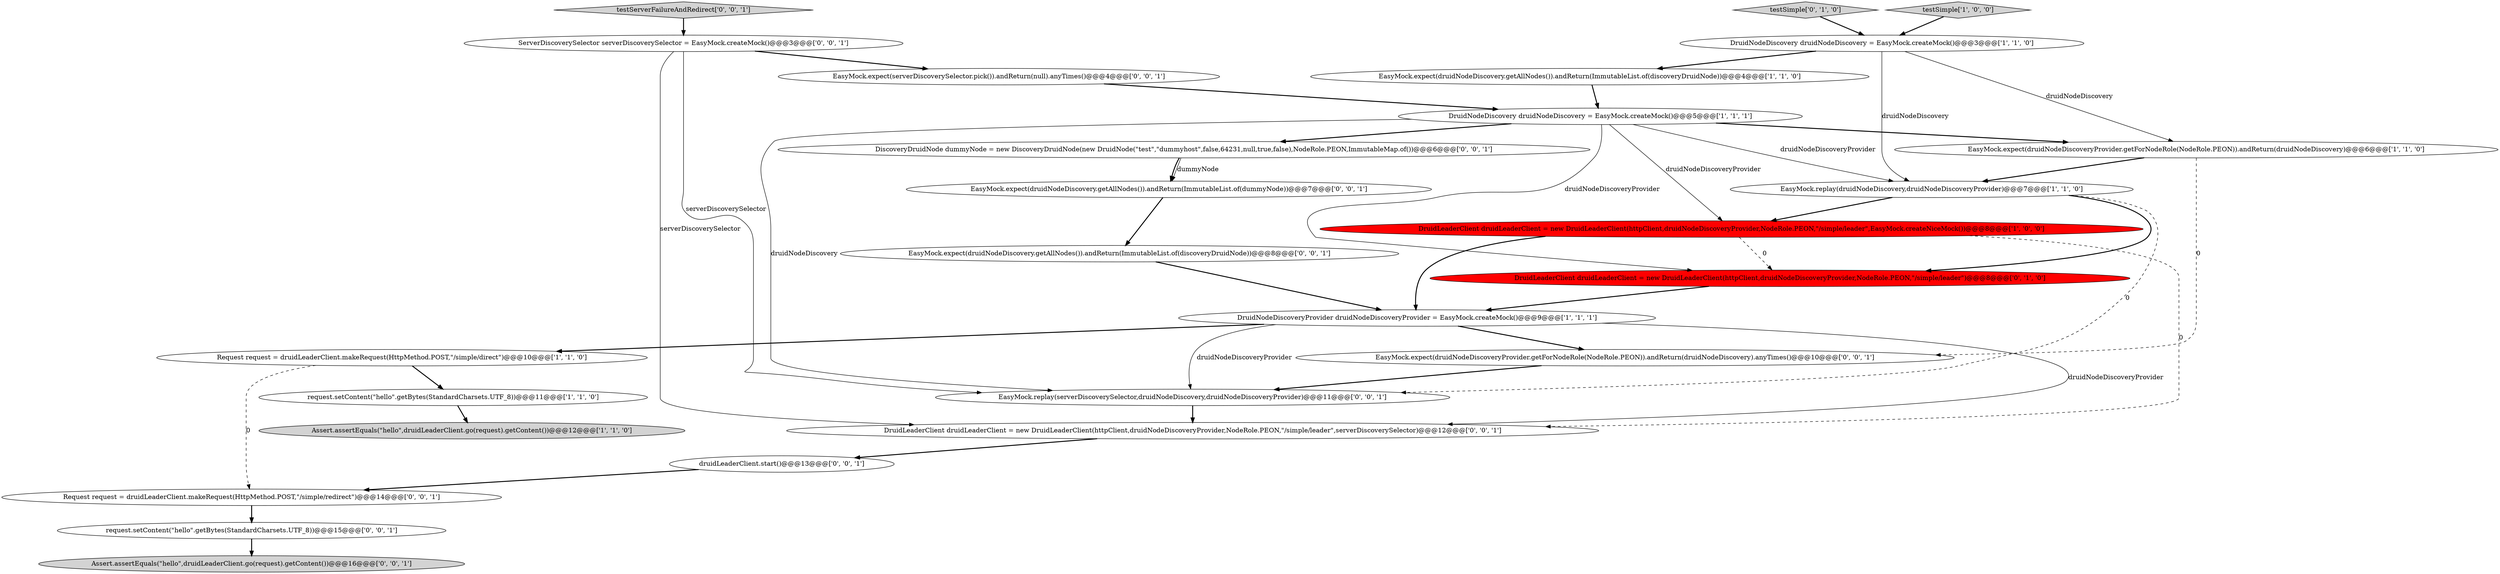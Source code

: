 digraph {
10 [style = filled, label = "DruidLeaderClient druidLeaderClient = new DruidLeaderClient(httpClient,druidNodeDiscoveryProvider,NodeRole.PEON,\"/simple/leader\",EasyMock.createNiceMock())@@@8@@@['1', '0', '0']", fillcolor = red, shape = ellipse image = "AAA1AAABBB1BBB"];
4 [style = filled, label = "EasyMock.expect(druidNodeDiscoveryProvider.getForNodeRole(NodeRole.PEON)).andReturn(druidNodeDiscovery)@@@6@@@['1', '1', '0']", fillcolor = white, shape = ellipse image = "AAA0AAABBB1BBB"];
3 [style = filled, label = "Request request = druidLeaderClient.makeRequest(HttpMethod.POST,\"/simple/direct\")@@@10@@@['1', '1', '0']", fillcolor = white, shape = ellipse image = "AAA0AAABBB1BBB"];
25 [style = filled, label = "EasyMock.expect(druidNodeDiscovery.getAllNodes()).andReturn(ImmutableList.of(dummyNode))@@@7@@@['0', '0', '1']", fillcolor = white, shape = ellipse image = "AAA0AAABBB3BBB"];
0 [style = filled, label = "DruidNodeDiscoveryProvider druidNodeDiscoveryProvider = EasyMock.createMock()@@@9@@@['1', '1', '1']", fillcolor = white, shape = ellipse image = "AAA0AAABBB1BBB"];
20 [style = filled, label = "EasyMock.expect(serverDiscoverySelector.pick()).andReturn(null).anyTimes()@@@4@@@['0', '0', '1']", fillcolor = white, shape = ellipse image = "AAA0AAABBB3BBB"];
8 [style = filled, label = "DruidNodeDiscovery druidNodeDiscovery = EasyMock.createMock()@@@5@@@['1', '1', '1']", fillcolor = white, shape = ellipse image = "AAA0AAABBB1BBB"];
15 [style = filled, label = "EasyMock.expect(druidNodeDiscoveryProvider.getForNodeRole(NodeRole.PEON)).andReturn(druidNodeDiscovery).anyTimes()@@@10@@@['0', '0', '1']", fillcolor = white, shape = ellipse image = "AAA0AAABBB3BBB"];
5 [style = filled, label = "Assert.assertEquals(\"hello\",druidLeaderClient.go(request).getContent())@@@12@@@['1', '1', '0']", fillcolor = lightgray, shape = ellipse image = "AAA0AAABBB1BBB"];
9 [style = filled, label = "testSimple['1', '0', '0']", fillcolor = lightgray, shape = diamond image = "AAA0AAABBB1BBB"];
23 [style = filled, label = "druidLeaderClient.start()@@@13@@@['0', '0', '1']", fillcolor = white, shape = ellipse image = "AAA0AAABBB3BBB"];
14 [style = filled, label = "testServerFailureAndRedirect['0', '0', '1']", fillcolor = lightgray, shape = diamond image = "AAA0AAABBB3BBB"];
21 [style = filled, label = "EasyMock.replay(serverDiscoverySelector,druidNodeDiscovery,druidNodeDiscoveryProvider)@@@11@@@['0', '0', '1']", fillcolor = white, shape = ellipse image = "AAA0AAABBB3BBB"];
2 [style = filled, label = "DruidNodeDiscovery druidNodeDiscovery = EasyMock.createMock()@@@3@@@['1', '1', '0']", fillcolor = white, shape = ellipse image = "AAA0AAABBB1BBB"];
18 [style = filled, label = "Assert.assertEquals(\"hello\",druidLeaderClient.go(request).getContent())@@@16@@@['0', '0', '1']", fillcolor = lightgray, shape = ellipse image = "AAA0AAABBB3BBB"];
1 [style = filled, label = "EasyMock.expect(druidNodeDiscovery.getAllNodes()).andReturn(ImmutableList.of(discoveryDruidNode))@@@4@@@['1', '1', '0']", fillcolor = white, shape = ellipse image = "AAA0AAABBB1BBB"];
22 [style = filled, label = "ServerDiscoverySelector serverDiscoverySelector = EasyMock.createMock()@@@3@@@['0', '0', '1']", fillcolor = white, shape = ellipse image = "AAA0AAABBB3BBB"];
6 [style = filled, label = "request.setContent(\"hello\".getBytes(StandardCharsets.UTF_8))@@@11@@@['1', '1', '0']", fillcolor = white, shape = ellipse image = "AAA0AAABBB1BBB"];
11 [style = filled, label = "DruidLeaderClient druidLeaderClient = new DruidLeaderClient(httpClient,druidNodeDiscoveryProvider,NodeRole.PEON,\"/simple/leader\")@@@8@@@['0', '1', '0']", fillcolor = red, shape = ellipse image = "AAA1AAABBB2BBB"];
7 [style = filled, label = "EasyMock.replay(druidNodeDiscovery,druidNodeDiscoveryProvider)@@@7@@@['1', '1', '0']", fillcolor = white, shape = ellipse image = "AAA0AAABBB1BBB"];
24 [style = filled, label = "Request request = druidLeaderClient.makeRequest(HttpMethod.POST,\"/simple/redirect\")@@@14@@@['0', '0', '1']", fillcolor = white, shape = ellipse image = "AAA0AAABBB3BBB"];
16 [style = filled, label = "DiscoveryDruidNode dummyNode = new DiscoveryDruidNode(new DruidNode(\"test\",\"dummyhost\",false,64231,null,true,false),NodeRole.PEON,ImmutableMap.of())@@@6@@@['0', '0', '1']", fillcolor = white, shape = ellipse image = "AAA0AAABBB3BBB"];
12 [style = filled, label = "testSimple['0', '1', '0']", fillcolor = lightgray, shape = diamond image = "AAA0AAABBB2BBB"];
13 [style = filled, label = "request.setContent(\"hello\".getBytes(StandardCharsets.UTF_8))@@@15@@@['0', '0', '1']", fillcolor = white, shape = ellipse image = "AAA0AAABBB3BBB"];
17 [style = filled, label = "EasyMock.expect(druidNodeDiscovery.getAllNodes()).andReturn(ImmutableList.of(discoveryDruidNode))@@@8@@@['0', '0', '1']", fillcolor = white, shape = ellipse image = "AAA0AAABBB3BBB"];
19 [style = filled, label = "DruidLeaderClient druidLeaderClient = new DruidLeaderClient(httpClient,druidNodeDiscoveryProvider,NodeRole.PEON,\"/simple/leader\",serverDiscoverySelector)@@@12@@@['0', '0', '1']", fillcolor = white, shape = ellipse image = "AAA0AAABBB3BBB"];
0->3 [style = bold, label=""];
8->16 [style = bold, label=""];
0->19 [style = solid, label="druidNodeDiscoveryProvider"];
7->11 [style = bold, label=""];
7->21 [style = dashed, label="0"];
1->8 [style = bold, label=""];
21->19 [style = bold, label=""];
7->10 [style = bold, label=""];
9->2 [style = bold, label=""];
15->21 [style = bold, label=""];
2->1 [style = bold, label=""];
8->21 [style = solid, label="druidNodeDiscovery"];
10->19 [style = dashed, label="0"];
3->24 [style = dashed, label="0"];
14->22 [style = bold, label=""];
3->6 [style = bold, label=""];
16->25 [style = bold, label=""];
0->21 [style = solid, label="druidNodeDiscoveryProvider"];
25->17 [style = bold, label=""];
0->15 [style = bold, label=""];
4->7 [style = bold, label=""];
8->10 [style = solid, label="druidNodeDiscoveryProvider"];
10->11 [style = dashed, label="0"];
2->4 [style = solid, label="druidNodeDiscovery"];
6->5 [style = bold, label=""];
12->2 [style = bold, label=""];
20->8 [style = bold, label=""];
11->0 [style = bold, label=""];
23->24 [style = bold, label=""];
17->0 [style = bold, label=""];
22->20 [style = bold, label=""];
4->15 [style = dashed, label="0"];
19->23 [style = bold, label=""];
10->0 [style = bold, label=""];
22->19 [style = solid, label="serverDiscoverySelector"];
8->7 [style = solid, label="druidNodeDiscoveryProvider"];
16->25 [style = solid, label="dummyNode"];
2->7 [style = solid, label="druidNodeDiscovery"];
8->4 [style = bold, label=""];
8->11 [style = solid, label="druidNodeDiscoveryProvider"];
13->18 [style = bold, label=""];
22->21 [style = solid, label="serverDiscoverySelector"];
24->13 [style = bold, label=""];
}
